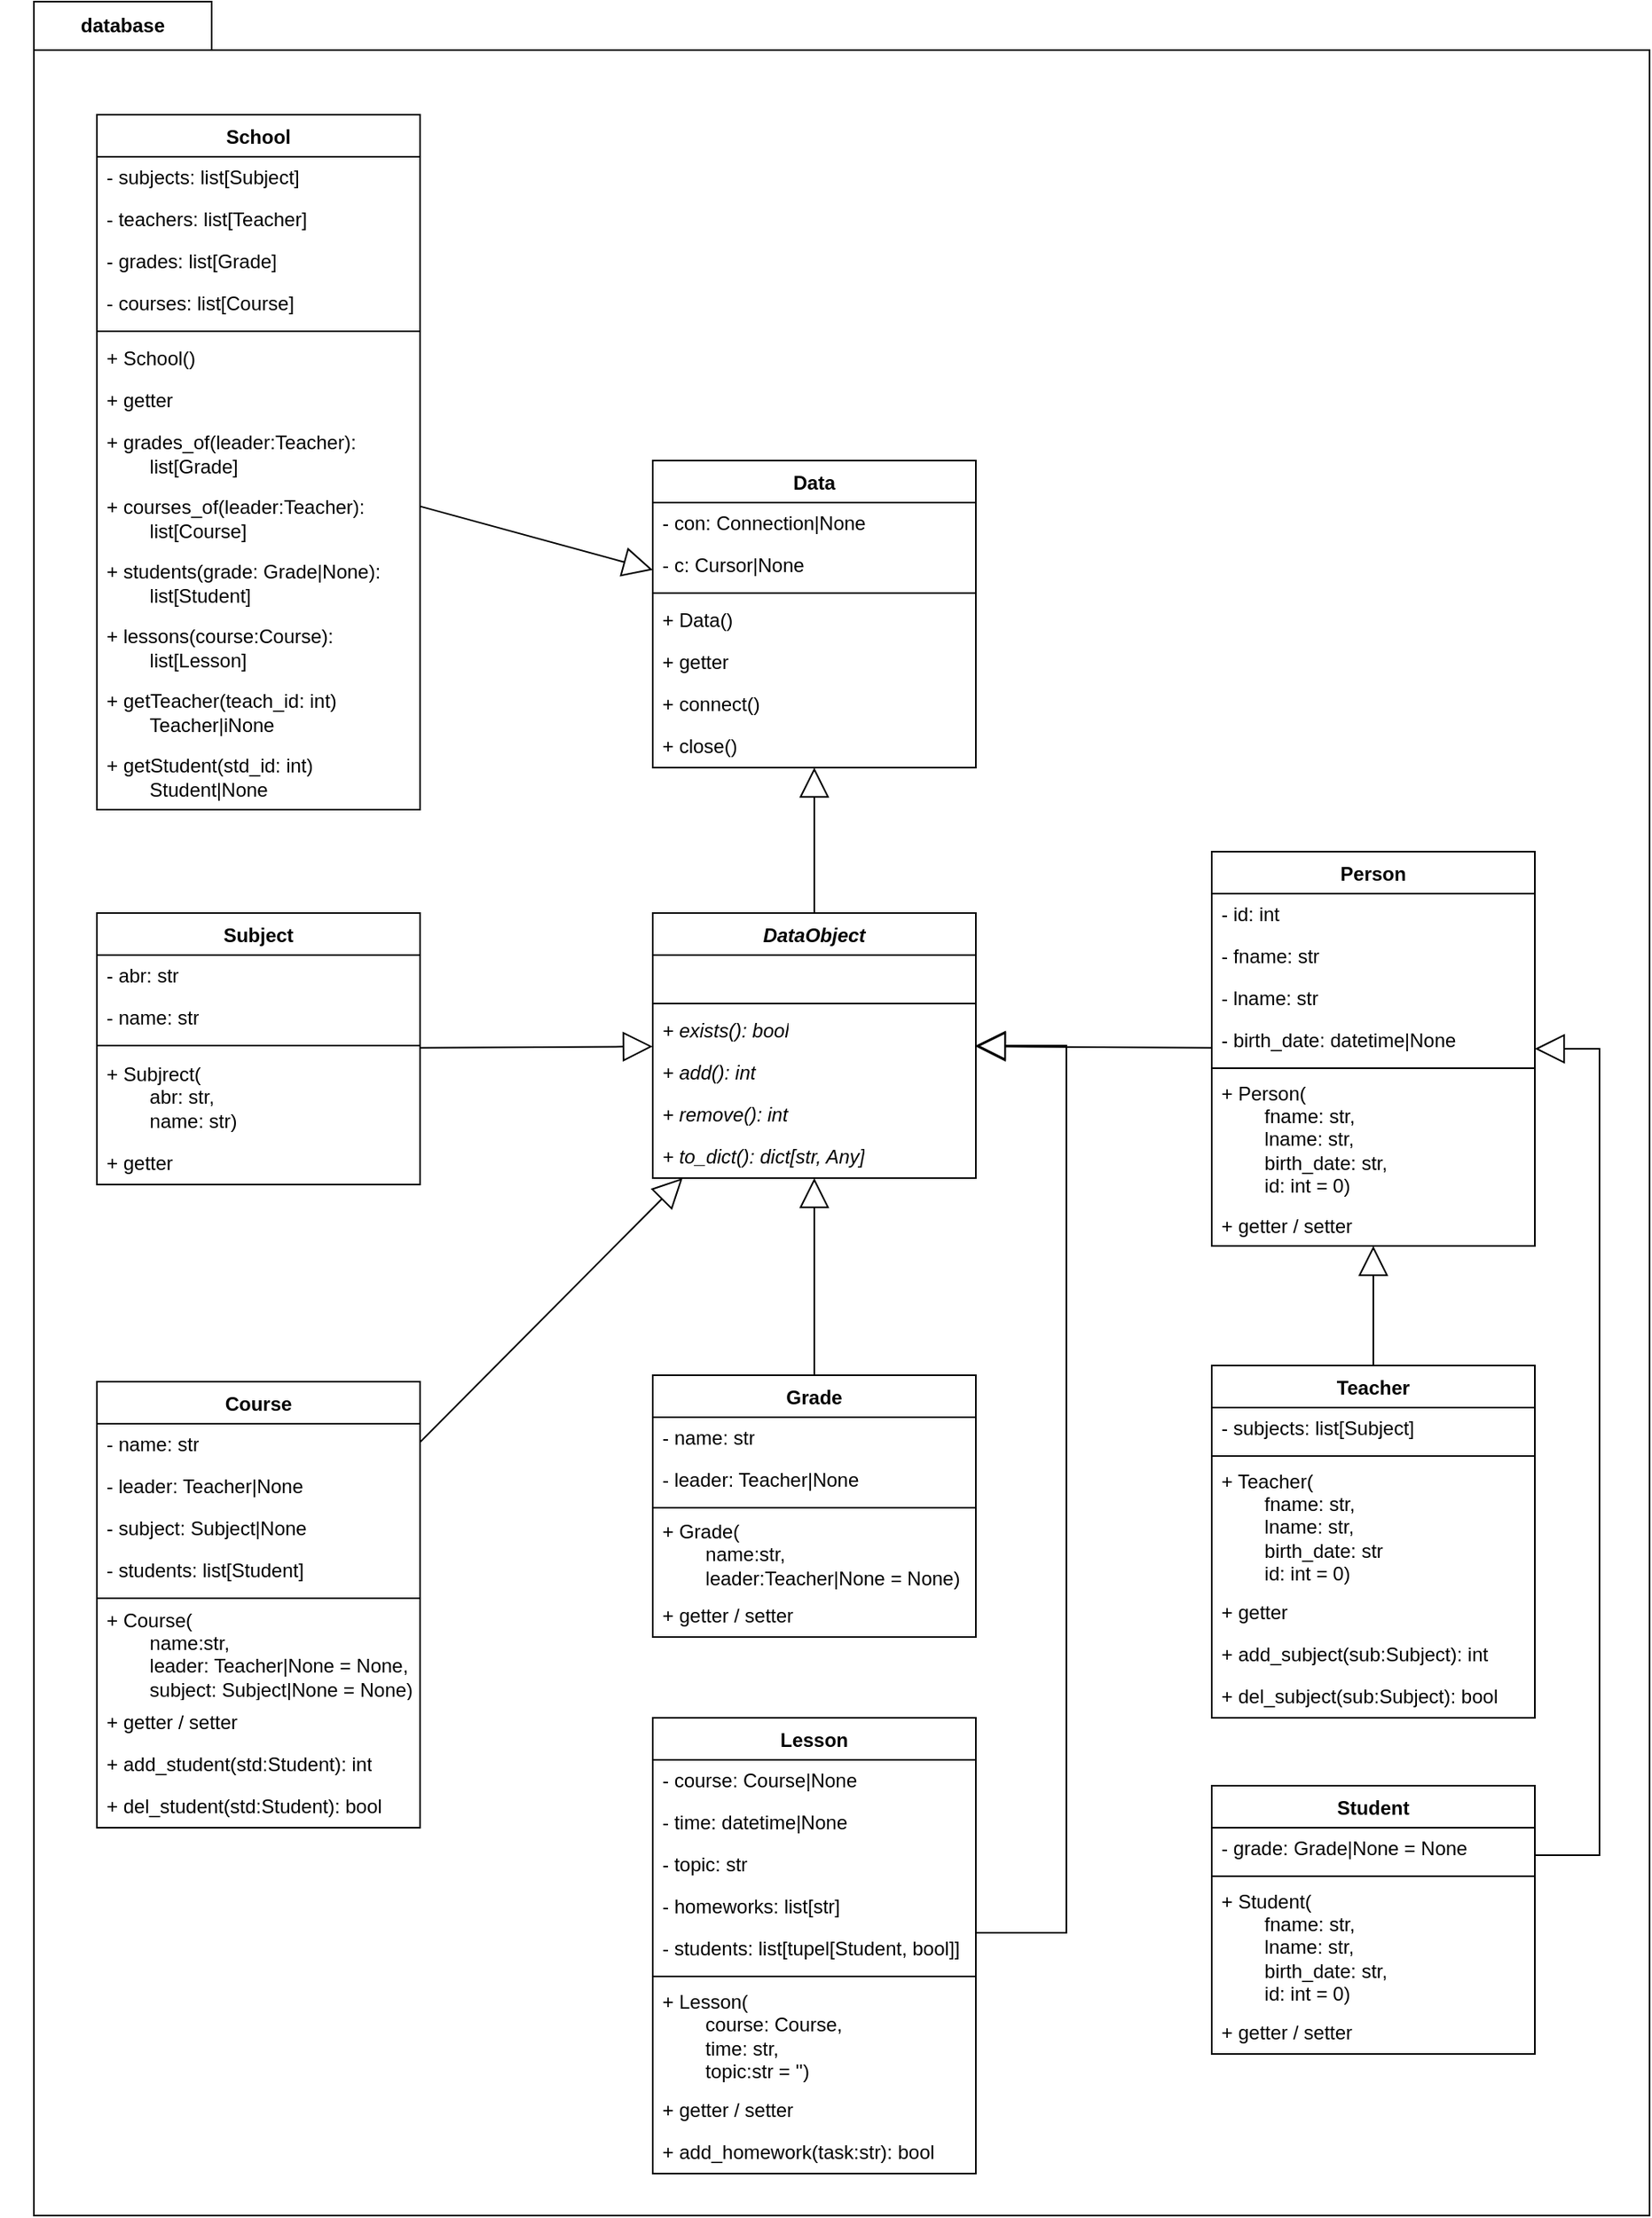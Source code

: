 <mxfile version="26.2.14">
  <diagram name="Page-1" id="PVhxKs5UIoAoCetLRb1k">
    <mxGraphModel dx="1773" dy="617" grid="1" gridSize="10" guides="1" tooltips="1" connect="1" arrows="1" fold="1" page="1" pageScale="1" pageWidth="827" pageHeight="1169" math="0" shadow="0">
      <root>
        <mxCell id="0" />
        <mxCell id="1" parent="0" />
        <mxCell id="9JVvJ3Rt9GsTWxerm993-95" value="database" style="shape=folder;fontStyle=1;tabWidth=110;tabHeight=30;tabPosition=left;html=1;boundedLbl=1;labelInHeader=1;container=1;collapsible=0;whiteSpace=wrap;" parent="1" vertex="1">
          <mxGeometry x="-70" y="20" width="1000" height="1370" as="geometry" />
        </mxCell>
        <mxCell id="9JVvJ3Rt9GsTWxerm993-96" value="" style="html=1;strokeColor=none;resizeWidth=1;resizeHeight=1;fillColor=none;part=1;connectable=0;allowArrows=0;deletable=0;whiteSpace=wrap;" parent="9JVvJ3Rt9GsTWxerm993-95" vertex="1">
          <mxGeometry width="1000" relative="1" as="geometry">
            <mxPoint y="30" as="offset" />
          </mxGeometry>
        </mxCell>
        <mxCell id="9JVvJ3Rt9GsTWxerm993-97" value="" style="html=1;strokeColor=none;resizeWidth=1;resizeHeight=1;fillColor=none;part=1;connectable=0;allowArrows=0;deletable=0;whiteSpace=wrap;" parent="1" vertex="1">
          <mxGeometry x="-91" y="194" width="1010" height="6" as="geometry" />
        </mxCell>
        <mxCell id="9JVvJ3Rt9GsTWxerm993-98" value="Course" style="swimlane;fontStyle=1;align=center;verticalAlign=top;childLayout=stackLayout;horizontal=1;startSize=26;horizontalStack=0;resizeParent=1;resizeParentMax=0;resizeLast=0;collapsible=1;marginBottom=0;whiteSpace=wrap;html=1;" parent="1" vertex="1">
          <mxGeometry x="-31" y="874" width="200" height="276" as="geometry" />
        </mxCell>
        <mxCell id="9JVvJ3Rt9GsTWxerm993-99" value="- name: str" style="text;strokeColor=none;fillColor=none;align=left;verticalAlign=middle;spacingLeft=4;spacingRight=4;overflow=hidden;rotatable=0;points=[[0,0.5],[1,0.5]];portConstraint=eastwest;whiteSpace=wrap;html=1;" parent="9JVvJ3Rt9GsTWxerm993-98" vertex="1">
          <mxGeometry y="26" width="200" height="26" as="geometry" />
        </mxCell>
        <mxCell id="9JVvJ3Rt9GsTWxerm993-100" value="- leader: Teacher|None" style="text;strokeColor=none;fillColor=none;align=left;verticalAlign=middle;spacingLeft=4;spacingRight=4;overflow=hidden;rotatable=0;points=[[0,0.5],[1,0.5]];portConstraint=eastwest;whiteSpace=wrap;html=1;" parent="9JVvJ3Rt9GsTWxerm993-98" vertex="1">
          <mxGeometry y="52" width="200" height="26" as="geometry" />
        </mxCell>
        <mxCell id="9JVvJ3Rt9GsTWxerm993-101" value="- subject: Subject|None" style="text;strokeColor=none;fillColor=none;align=left;verticalAlign=middle;spacingLeft=4;spacingRight=4;overflow=hidden;rotatable=0;points=[[0,0.5],[1,0.5]];portConstraint=eastwest;whiteSpace=wrap;html=1;" parent="9JVvJ3Rt9GsTWxerm993-98" vertex="1">
          <mxGeometry y="78" width="200" height="26" as="geometry" />
        </mxCell>
        <mxCell id="9JVvJ3Rt9GsTWxerm993-102" value="- students: list[Student]" style="text;strokeColor=none;fillColor=none;align=left;verticalAlign=middle;spacingLeft=4;spacingRight=4;overflow=hidden;rotatable=0;points=[[0,0.5],[1,0.5]];portConstraint=eastwest;whiteSpace=wrap;html=1;" parent="9JVvJ3Rt9GsTWxerm993-98" vertex="1">
          <mxGeometry y="104" width="200" height="26" as="geometry" />
        </mxCell>
        <mxCell id="9JVvJ3Rt9GsTWxerm993-103" value="" style="line;strokeWidth=1;fillColor=none;align=left;verticalAlign=middle;spacingTop=-1;spacingLeft=3;spacingRight=3;rotatable=0;labelPosition=right;points=[];portConstraint=eastwest;strokeColor=inherit;" parent="9JVvJ3Rt9GsTWxerm993-98" vertex="1">
          <mxGeometry y="130" width="200" height="8" as="geometry" />
        </mxCell>
        <mxCell id="9JVvJ3Rt9GsTWxerm993-104" value="&lt;div&gt;+ Course(&lt;/div&gt;&lt;div&gt;&lt;span style=&quot;white-space: pre;&quot;&gt;&#x9;&lt;/span&gt;name:str,&lt;/div&gt;&lt;div&gt;&lt;span style=&quot;white-space: pre;&quot;&gt;&#x9;&lt;/span&gt;leader: Teacher|None = None,&lt;/div&gt;&lt;div&gt;&lt;span style=&quot;white-space: pre;&quot;&gt;&#x9;&lt;/span&gt;subject: Subject|None = None)&lt;br&gt;&lt;/div&gt;" style="text;strokeColor=none;fillColor=none;align=left;verticalAlign=middle;spacingLeft=4;spacingRight=4;overflow=hidden;rotatable=0;points=[[0,0.5],[1,0.5]];portConstraint=eastwest;whiteSpace=wrap;html=1;" parent="9JVvJ3Rt9GsTWxerm993-98" vertex="1">
          <mxGeometry y="138" width="200" height="60" as="geometry" />
        </mxCell>
        <mxCell id="9JVvJ3Rt9GsTWxerm993-105" value="+ getter / setter" style="text;strokeColor=none;fillColor=none;align=left;verticalAlign=middle;spacingLeft=4;spacingRight=4;overflow=hidden;rotatable=0;points=[[0,0.5],[1,0.5]];portConstraint=eastwest;whiteSpace=wrap;html=1;" parent="9JVvJ3Rt9GsTWxerm993-98" vertex="1">
          <mxGeometry y="198" width="200" height="26" as="geometry" />
        </mxCell>
        <mxCell id="9JVvJ3Rt9GsTWxerm993-106" value="+ add_student(std:Student): int" style="text;strokeColor=none;fillColor=none;align=left;verticalAlign=middle;spacingLeft=4;spacingRight=4;overflow=hidden;rotatable=0;points=[[0,0.5],[1,0.5]];portConstraint=eastwest;whiteSpace=wrap;html=1;" parent="9JVvJ3Rt9GsTWxerm993-98" vertex="1">
          <mxGeometry y="224" width="200" height="26" as="geometry" />
        </mxCell>
        <mxCell id="9JVvJ3Rt9GsTWxerm993-107" value="+ del_student(std:Student): bool" style="text;strokeColor=none;fillColor=none;align=left;verticalAlign=middle;spacingLeft=4;spacingRight=4;overflow=hidden;rotatable=0;points=[[0,0.5],[1,0.5]];portConstraint=eastwest;whiteSpace=wrap;html=1;" parent="9JVvJ3Rt9GsTWxerm993-98" vertex="1">
          <mxGeometry y="250" width="200" height="26" as="geometry" />
        </mxCell>
        <mxCell id="9JVvJ3Rt9GsTWxerm993-108" value="Student" style="swimlane;fontStyle=1;align=center;verticalAlign=top;childLayout=stackLayout;horizontal=1;startSize=26;horizontalStack=0;resizeParent=1;resizeParentMax=0;resizeLast=0;collapsible=1;marginBottom=0;whiteSpace=wrap;html=1;" parent="1" vertex="1">
          <mxGeometry x="659" y="1124" width="200" height="166" as="geometry" />
        </mxCell>
        <mxCell id="9JVvJ3Rt9GsTWxerm993-109" value="- grade: Grade|None = None" style="text;strokeColor=none;fillColor=none;align=left;verticalAlign=middle;spacingLeft=4;spacingRight=4;overflow=hidden;rotatable=0;points=[[0,0.5],[1,0.5]];portConstraint=eastwest;whiteSpace=wrap;html=1;" parent="9JVvJ3Rt9GsTWxerm993-108" vertex="1">
          <mxGeometry y="26" width="200" height="26" as="geometry" />
        </mxCell>
        <mxCell id="9JVvJ3Rt9GsTWxerm993-110" value="" style="line;strokeWidth=1;fillColor=none;align=left;verticalAlign=middle;spacingTop=-1;spacingLeft=3;spacingRight=3;rotatable=0;labelPosition=right;points=[];portConstraint=eastwest;strokeColor=inherit;" parent="9JVvJ3Rt9GsTWxerm993-108" vertex="1">
          <mxGeometry y="52" width="200" height="8" as="geometry" />
        </mxCell>
        <mxCell id="9JVvJ3Rt9GsTWxerm993-111" value="&lt;div&gt;+ Student(&lt;/div&gt;&lt;div&gt;&lt;span style=&quot;white-space: pre;&quot;&gt;&#x9;&lt;/span&gt;fname: str,&lt;/div&gt;&lt;div&gt;&lt;span style=&quot;white-space: pre;&quot;&gt;&#x9;&lt;/span&gt;lname: str,&lt;/div&gt;&lt;div&gt;&lt;span style=&quot;white-space: pre;&quot;&gt;&#x9;&lt;/span&gt;birth_date: str,&lt;/div&gt;&lt;div&gt;&lt;span style=&quot;white-space: pre;&quot;&gt;&#x9;&lt;/span&gt;id: int = 0)&lt;br&gt;&lt;/div&gt;" style="text;strokeColor=none;fillColor=none;align=left;verticalAlign=middle;spacingLeft=4;spacingRight=4;overflow=hidden;rotatable=0;points=[[0,0.5],[1,0.5]];portConstraint=eastwest;whiteSpace=wrap;html=1;" parent="9JVvJ3Rt9GsTWxerm993-108" vertex="1">
          <mxGeometry y="60" width="200" height="80" as="geometry" />
        </mxCell>
        <mxCell id="9JVvJ3Rt9GsTWxerm993-112" value="+ getter / setter" style="text;strokeColor=none;fillColor=none;align=left;verticalAlign=middle;spacingLeft=4;spacingRight=4;overflow=hidden;rotatable=0;points=[[0,0.5],[1,0.5]];portConstraint=eastwest;whiteSpace=wrap;html=1;" parent="9JVvJ3Rt9GsTWxerm993-108" vertex="1">
          <mxGeometry y="140" width="200" height="26" as="geometry" />
        </mxCell>
        <mxCell id="9JVvJ3Rt9GsTWxerm993-113" value="Data" style="swimlane;fontStyle=1;align=center;verticalAlign=top;childLayout=stackLayout;horizontal=1;startSize=26;horizontalStack=0;resizeParent=1;resizeParentMax=0;resizeLast=0;collapsible=1;marginBottom=0;whiteSpace=wrap;html=1;" parent="1" vertex="1">
          <mxGeometry x="313" y="304" width="200" height="190" as="geometry" />
        </mxCell>
        <mxCell id="9JVvJ3Rt9GsTWxerm993-115" value="- con: Connection|None" style="text;strokeColor=none;fillColor=none;align=left;verticalAlign=middle;spacingLeft=4;spacingRight=4;overflow=hidden;rotatable=0;points=[[0,0.5],[1,0.5]];portConstraint=eastwest;whiteSpace=wrap;html=1;" parent="9JVvJ3Rt9GsTWxerm993-113" vertex="1">
          <mxGeometry y="26" width="200" height="26" as="geometry" />
        </mxCell>
        <mxCell id="9JVvJ3Rt9GsTWxerm993-116" value="- c: Cursor|None" style="text;strokeColor=none;fillColor=none;align=left;verticalAlign=middle;spacingLeft=4;spacingRight=4;overflow=hidden;rotatable=0;points=[[0,0.5],[1,0.5]];portConstraint=eastwest;whiteSpace=wrap;html=1;" parent="9JVvJ3Rt9GsTWxerm993-113" vertex="1">
          <mxGeometry y="52" width="200" height="26" as="geometry" />
        </mxCell>
        <mxCell id="9JVvJ3Rt9GsTWxerm993-117" value="" style="line;strokeWidth=1;fillColor=none;align=left;verticalAlign=middle;spacingTop=-1;spacingLeft=3;spacingRight=3;rotatable=0;labelPosition=right;points=[];portConstraint=eastwest;strokeColor=inherit;" parent="9JVvJ3Rt9GsTWxerm993-113" vertex="1">
          <mxGeometry y="78" width="200" height="8" as="geometry" />
        </mxCell>
        <mxCell id="9JVvJ3Rt9GsTWxerm993-118" value="+ Data()" style="text;strokeColor=none;fillColor=none;align=left;verticalAlign=middle;spacingLeft=4;spacingRight=4;overflow=hidden;rotatable=0;points=[[0,0.5],[1,0.5]];portConstraint=eastwest;whiteSpace=wrap;html=1;" parent="9JVvJ3Rt9GsTWxerm993-113" vertex="1">
          <mxGeometry y="86" width="200" height="26" as="geometry" />
        </mxCell>
        <mxCell id="9JVvJ3Rt9GsTWxerm993-119" value="+ getter" style="text;strokeColor=none;fillColor=none;align=left;verticalAlign=middle;spacingLeft=4;spacingRight=4;overflow=hidden;rotatable=0;points=[[0,0.5],[1,0.5]];portConstraint=eastwest;whiteSpace=wrap;html=1;" parent="9JVvJ3Rt9GsTWxerm993-113" vertex="1">
          <mxGeometry y="112" width="200" height="26" as="geometry" />
        </mxCell>
        <mxCell id="9JVvJ3Rt9GsTWxerm993-120" value="+ connect()" style="text;strokeColor=none;fillColor=none;align=left;verticalAlign=middle;spacingLeft=4;spacingRight=4;overflow=hidden;rotatable=0;points=[[0,0.5],[1,0.5]];portConstraint=eastwest;whiteSpace=wrap;html=1;" parent="9JVvJ3Rt9GsTWxerm993-113" vertex="1">
          <mxGeometry y="138" width="200" height="26" as="geometry" />
        </mxCell>
        <mxCell id="9JVvJ3Rt9GsTWxerm993-121" value="+ close()" style="text;strokeColor=none;fillColor=none;align=left;verticalAlign=middle;spacingLeft=4;spacingRight=4;overflow=hidden;rotatable=0;points=[[0,0.5],[1,0.5]];portConstraint=eastwest;whiteSpace=wrap;html=1;" parent="9JVvJ3Rt9GsTWxerm993-113" vertex="1">
          <mxGeometry y="164" width="200" height="26" as="geometry" />
        </mxCell>
        <mxCell id="9JVvJ3Rt9GsTWxerm993-122" value="DataObject" style="swimlane;fontStyle=3;align=center;verticalAlign=top;childLayout=stackLayout;horizontal=1;startSize=26;horizontalStack=0;resizeParent=1;resizeParentMax=0;resizeLast=0;collapsible=1;marginBottom=0;whiteSpace=wrap;html=1;" parent="1" vertex="1">
          <mxGeometry x="313" y="584" width="200" height="164" as="geometry" />
        </mxCell>
        <mxCell id="9JVvJ3Rt9GsTWxerm993-123" value="&amp;nbsp;" style="text;strokeColor=none;fillColor=none;align=left;verticalAlign=middle;spacingLeft=4;spacingRight=4;overflow=hidden;rotatable=0;points=[[0,0.5],[1,0.5]];portConstraint=eastwest;whiteSpace=wrap;html=1;" parent="9JVvJ3Rt9GsTWxerm993-122" vertex="1">
          <mxGeometry y="26" width="200" height="26" as="geometry" />
        </mxCell>
        <mxCell id="9JVvJ3Rt9GsTWxerm993-124" value="" style="line;strokeWidth=1;fillColor=none;align=left;verticalAlign=middle;spacingTop=-1;spacingLeft=3;spacingRight=3;rotatable=0;labelPosition=right;points=[];portConstraint=eastwest;strokeColor=inherit;" parent="9JVvJ3Rt9GsTWxerm993-122" vertex="1">
          <mxGeometry y="52" width="200" height="8" as="geometry" />
        </mxCell>
        <mxCell id="9JVvJ3Rt9GsTWxerm993-125" value="+ exists(): bool" style="text;strokeColor=none;fillColor=none;align=left;verticalAlign=middle;spacingLeft=4;spacingRight=4;overflow=hidden;rotatable=0;points=[[0,0.5],[1,0.5]];portConstraint=eastwest;whiteSpace=wrap;html=1;fontStyle=2" parent="9JVvJ3Rt9GsTWxerm993-122" vertex="1">
          <mxGeometry y="60" width="200" height="26" as="geometry" />
        </mxCell>
        <mxCell id="9JVvJ3Rt9GsTWxerm993-126" value="+ add(): int" style="text;strokeColor=none;fillColor=none;align=left;verticalAlign=middle;spacingLeft=4;spacingRight=4;overflow=hidden;rotatable=0;points=[[0,0.5],[1,0.5]];portConstraint=eastwest;whiteSpace=wrap;html=1;fontStyle=2" parent="9JVvJ3Rt9GsTWxerm993-122" vertex="1">
          <mxGeometry y="86" width="200" height="26" as="geometry" />
        </mxCell>
        <mxCell id="9JVvJ3Rt9GsTWxerm993-127" value="+ remove(): int" style="text;strokeColor=none;fillColor=none;align=left;verticalAlign=middle;spacingLeft=4;spacingRight=4;overflow=hidden;rotatable=0;points=[[0,0.5],[1,0.5]];portConstraint=eastwest;whiteSpace=wrap;html=1;fontStyle=2" parent="9JVvJ3Rt9GsTWxerm993-122" vertex="1">
          <mxGeometry y="112" width="200" height="26" as="geometry" />
        </mxCell>
        <mxCell id="9JVvJ3Rt9GsTWxerm993-128" value="+ to_dict(): dict[str, Any]" style="text;strokeColor=none;fillColor=none;align=left;verticalAlign=middle;spacingLeft=4;spacingRight=4;overflow=hidden;rotatable=0;points=[[0,0.5],[1,0.5]];portConstraint=eastwest;whiteSpace=wrap;html=1;fontStyle=2" parent="9JVvJ3Rt9GsTWxerm993-122" vertex="1">
          <mxGeometry y="138" width="200" height="26" as="geometry" />
        </mxCell>
        <mxCell id="9JVvJ3Rt9GsTWxerm993-129" value="" style="endArrow=block;endSize=16;endFill=0;html=1;rounded=0;edgeStyle=orthogonalEdgeStyle;" parent="1" source="9JVvJ3Rt9GsTWxerm993-108" target="9JVvJ3Rt9GsTWxerm993-138" edge="1">
          <mxGeometry width="160" relative="1" as="geometry">
            <mxPoint x="603" y="1044" as="sourcePoint" />
            <mxPoint x="763" y="1044" as="targetPoint" />
            <Array as="points">
              <mxPoint x="899" y="1167" />
              <mxPoint x="899" y="668" />
            </Array>
          </mxGeometry>
        </mxCell>
        <mxCell id="9JVvJ3Rt9GsTWxerm993-130" value="" style="endArrow=block;endSize=16;endFill=0;html=1;rounded=0;" parent="1" source="9JVvJ3Rt9GsTWxerm993-122" target="9JVvJ3Rt9GsTWxerm993-113" edge="1">
          <mxGeometry width="160" relative="1" as="geometry">
            <mxPoint x="309" y="694" as="sourcePoint" />
            <mxPoint x="469" y="694" as="targetPoint" />
          </mxGeometry>
        </mxCell>
        <mxCell id="9JVvJ3Rt9GsTWxerm993-131" value="Subject" style="swimlane;fontStyle=1;align=center;verticalAlign=top;childLayout=stackLayout;horizontal=1;startSize=26;horizontalStack=0;resizeParent=1;resizeParentMax=0;resizeLast=0;collapsible=1;marginBottom=0;whiteSpace=wrap;html=1;" parent="1" vertex="1">
          <mxGeometry x="-31" y="584" width="200" height="168" as="geometry" />
        </mxCell>
        <mxCell id="9JVvJ3Rt9GsTWxerm993-132" value="- abr: str" style="text;strokeColor=none;fillColor=none;align=left;verticalAlign=middle;spacingLeft=4;spacingRight=4;overflow=hidden;rotatable=0;points=[[0,0.5],[1,0.5]];portConstraint=eastwest;whiteSpace=wrap;html=1;" parent="9JVvJ3Rt9GsTWxerm993-131" vertex="1">
          <mxGeometry y="26" width="200" height="26" as="geometry" />
        </mxCell>
        <mxCell id="9JVvJ3Rt9GsTWxerm993-133" value="- name: str" style="text;strokeColor=none;fillColor=none;align=left;verticalAlign=middle;spacingLeft=4;spacingRight=4;overflow=hidden;rotatable=0;points=[[0,0.5],[1,0.5]];portConstraint=eastwest;whiteSpace=wrap;html=1;" parent="9JVvJ3Rt9GsTWxerm993-131" vertex="1">
          <mxGeometry y="52" width="200" height="26" as="geometry" />
        </mxCell>
        <mxCell id="9JVvJ3Rt9GsTWxerm993-134" value="" style="line;strokeWidth=1;fillColor=none;align=left;verticalAlign=middle;spacingTop=-1;spacingLeft=3;spacingRight=3;rotatable=0;labelPosition=right;points=[];portConstraint=eastwest;strokeColor=inherit;" parent="9JVvJ3Rt9GsTWxerm993-131" vertex="1">
          <mxGeometry y="78" width="200" height="8" as="geometry" />
        </mxCell>
        <mxCell id="9JVvJ3Rt9GsTWxerm993-135" value="&lt;div&gt;+ Subjrect(&lt;/div&gt;&lt;div&gt;&lt;span style=&quot;white-space: pre;&quot;&gt;&#x9;&lt;/span&gt;abr: str,&lt;/div&gt;&lt;div&gt;&lt;span style=&quot;white-space: pre;&quot;&gt;&#x9;&lt;/span&gt;name: str)&lt;br&gt;&lt;/div&gt;" style="text;strokeColor=none;fillColor=none;align=left;verticalAlign=middle;spacingLeft=4;spacingRight=4;overflow=hidden;rotatable=0;points=[[0,0.5],[1,0.5]];portConstraint=eastwest;whiteSpace=wrap;html=1;" parent="9JVvJ3Rt9GsTWxerm993-131" vertex="1">
          <mxGeometry y="86" width="200" height="56" as="geometry" />
        </mxCell>
        <mxCell id="9JVvJ3Rt9GsTWxerm993-136" value="+ getter" style="text;strokeColor=none;fillColor=none;align=left;verticalAlign=middle;spacingLeft=4;spacingRight=4;overflow=hidden;rotatable=0;points=[[0,0.5],[1,0.5]];portConstraint=eastwest;whiteSpace=wrap;html=1;" parent="9JVvJ3Rt9GsTWxerm993-131" vertex="1">
          <mxGeometry y="142" width="200" height="26" as="geometry" />
        </mxCell>
        <mxCell id="9JVvJ3Rt9GsTWxerm993-137" value="" style="endArrow=block;endSize=16;endFill=0;html=1;rounded=0;" parent="1" source="9JVvJ3Rt9GsTWxerm993-131" target="9JVvJ3Rt9GsTWxerm993-122" edge="1">
          <mxGeometry width="160" relative="1" as="geometry">
            <mxPoint x="119" y="704" as="sourcePoint" />
            <mxPoint x="279" y="704" as="targetPoint" />
          </mxGeometry>
        </mxCell>
        <mxCell id="9JVvJ3Rt9GsTWxerm993-138" value="Person" style="swimlane;fontStyle=1;align=center;verticalAlign=top;childLayout=stackLayout;horizontal=1;startSize=26;horizontalStack=0;resizeParent=1;resizeParentMax=0;resizeLast=0;collapsible=1;marginBottom=0;whiteSpace=wrap;html=1;" parent="1" vertex="1">
          <mxGeometry x="659" y="546" width="200" height="244" as="geometry" />
        </mxCell>
        <mxCell id="9JVvJ3Rt9GsTWxerm993-139" value="- id: int" style="text;strokeColor=none;fillColor=none;align=left;verticalAlign=middle;spacingLeft=4;spacingRight=4;overflow=hidden;rotatable=0;points=[[0,0.5],[1,0.5]];portConstraint=eastwest;whiteSpace=wrap;html=1;" parent="9JVvJ3Rt9GsTWxerm993-138" vertex="1">
          <mxGeometry y="26" width="200" height="26" as="geometry" />
        </mxCell>
        <mxCell id="9JVvJ3Rt9GsTWxerm993-140" value="- fname: str" style="text;strokeColor=none;fillColor=none;align=left;verticalAlign=middle;spacingLeft=4;spacingRight=4;overflow=hidden;rotatable=0;points=[[0,0.5],[1,0.5]];portConstraint=eastwest;whiteSpace=wrap;html=1;" parent="9JVvJ3Rt9GsTWxerm993-138" vertex="1">
          <mxGeometry y="52" width="200" height="26" as="geometry" />
        </mxCell>
        <mxCell id="9JVvJ3Rt9GsTWxerm993-141" value="- lname: str" style="text;strokeColor=none;fillColor=none;align=left;verticalAlign=middle;spacingLeft=4;spacingRight=4;overflow=hidden;rotatable=0;points=[[0,0.5],[1,0.5]];portConstraint=eastwest;whiteSpace=wrap;html=1;" parent="9JVvJ3Rt9GsTWxerm993-138" vertex="1">
          <mxGeometry y="78" width="200" height="26" as="geometry" />
        </mxCell>
        <mxCell id="9JVvJ3Rt9GsTWxerm993-142" value="- birth_date: datetime|None" style="text;strokeColor=none;fillColor=none;align=left;verticalAlign=middle;spacingLeft=4;spacingRight=4;overflow=hidden;rotatable=0;points=[[0,0.5],[1,0.5]];portConstraint=eastwest;whiteSpace=wrap;html=1;" parent="9JVvJ3Rt9GsTWxerm993-138" vertex="1">
          <mxGeometry y="104" width="200" height="26" as="geometry" />
        </mxCell>
        <mxCell id="9JVvJ3Rt9GsTWxerm993-143" value="" style="line;strokeWidth=1;fillColor=none;align=left;verticalAlign=middle;spacingTop=-1;spacingLeft=3;spacingRight=3;rotatable=0;labelPosition=right;points=[];portConstraint=eastwest;strokeColor=inherit;" parent="9JVvJ3Rt9GsTWxerm993-138" vertex="1">
          <mxGeometry y="130" width="200" height="8" as="geometry" />
        </mxCell>
        <mxCell id="9JVvJ3Rt9GsTWxerm993-144" value="&lt;div&gt;+ Person(&lt;/div&gt;&lt;div&gt;&lt;span style=&quot;white-space: pre;&quot;&gt;&#x9;&lt;/span&gt;fname: str,&lt;/div&gt;&lt;div&gt;&lt;span style=&quot;white-space: pre;&quot;&gt;&#x9;&lt;/span&gt;lname: str,&lt;/div&gt;&lt;div&gt;&lt;span style=&quot;white-space: pre;&quot;&gt;&#x9;&lt;/span&gt;birth_date: str,&lt;/div&gt;&lt;div&gt;&lt;span style=&quot;white-space: pre;&quot;&gt;&#x9;&lt;/span&gt;id: int = 0)&lt;br&gt;&lt;/div&gt;" style="text;strokeColor=none;fillColor=none;align=left;verticalAlign=middle;spacingLeft=4;spacingRight=4;overflow=hidden;rotatable=0;points=[[0,0.5],[1,0.5]];portConstraint=eastwest;whiteSpace=wrap;html=1;" parent="9JVvJ3Rt9GsTWxerm993-138" vertex="1">
          <mxGeometry y="138" width="200" height="80" as="geometry" />
        </mxCell>
        <mxCell id="9JVvJ3Rt9GsTWxerm993-145" value="+ getter / setter" style="text;strokeColor=none;fillColor=none;align=left;verticalAlign=top;spacingLeft=4;spacingRight=4;overflow=hidden;rotatable=0;points=[[0,0.5],[1,0.5]];portConstraint=eastwest;whiteSpace=wrap;html=1;" parent="9JVvJ3Rt9GsTWxerm993-138" vertex="1">
          <mxGeometry y="218" width="200" height="26" as="geometry" />
        </mxCell>
        <mxCell id="9JVvJ3Rt9GsTWxerm993-146" value="" style="endArrow=block;endSize=16;endFill=0;html=1;rounded=0;" parent="1" source="9JVvJ3Rt9GsTWxerm993-138" target="9JVvJ3Rt9GsTWxerm993-122" edge="1">
          <mxGeometry width="160" relative="1" as="geometry">
            <mxPoint x="413" y="814" as="sourcePoint" />
            <mxPoint x="573" y="814" as="targetPoint" />
          </mxGeometry>
        </mxCell>
        <mxCell id="9JVvJ3Rt9GsTWxerm993-147" value="Teacher" style="swimlane;fontStyle=1;align=center;verticalAlign=top;childLayout=stackLayout;horizontal=1;startSize=26;horizontalStack=0;resizeParent=1;resizeParentMax=0;resizeLast=0;collapsible=1;marginBottom=0;whiteSpace=wrap;html=1;" parent="1" vertex="1">
          <mxGeometry x="659" y="864" width="200" height="218" as="geometry" />
        </mxCell>
        <mxCell id="9JVvJ3Rt9GsTWxerm993-148" value="- subjects: list[Subject]" style="text;strokeColor=none;fillColor=none;align=left;verticalAlign=middle;spacingLeft=4;spacingRight=4;overflow=hidden;rotatable=0;points=[[0,0.5],[1,0.5]];portConstraint=eastwest;whiteSpace=wrap;html=1;" parent="9JVvJ3Rt9GsTWxerm993-147" vertex="1">
          <mxGeometry y="26" width="200" height="26" as="geometry" />
        </mxCell>
        <mxCell id="9JVvJ3Rt9GsTWxerm993-149" value="" style="line;strokeWidth=1;fillColor=none;align=left;verticalAlign=middle;spacingTop=-1;spacingLeft=3;spacingRight=3;rotatable=0;labelPosition=right;points=[];portConstraint=eastwest;strokeColor=inherit;" parent="9JVvJ3Rt9GsTWxerm993-147" vertex="1">
          <mxGeometry y="52" width="200" height="8" as="geometry" />
        </mxCell>
        <mxCell id="9JVvJ3Rt9GsTWxerm993-150" value="&lt;div&gt;+ Teacher(&lt;/div&gt;&lt;div&gt;&lt;span style=&quot;white-space: pre;&quot;&gt;&#x9;&lt;/span&gt;fname: str,&lt;/div&gt;&lt;div&gt;&lt;span style=&quot;white-space: pre;&quot;&gt;&#x9;&lt;/span&gt;lname: str,&lt;/div&gt;&lt;div&gt;&lt;span style=&quot;white-space: pre;&quot;&gt;&#x9;&lt;/span&gt;birth_date: str&lt;/div&gt;&lt;div&gt;&lt;span style=&quot;white-space: pre;&quot;&gt;&#x9;&lt;/span&gt;id: int = 0)&lt;br&gt;&lt;/div&gt;" style="text;strokeColor=none;fillColor=none;align=left;verticalAlign=middle;spacingLeft=4;spacingRight=4;overflow=hidden;rotatable=0;points=[[0,0.5],[1,0.5]];portConstraint=eastwest;whiteSpace=wrap;html=1;" parent="9JVvJ3Rt9GsTWxerm993-147" vertex="1">
          <mxGeometry y="60" width="200" height="80" as="geometry" />
        </mxCell>
        <mxCell id="9JVvJ3Rt9GsTWxerm993-151" value="+ getter" style="text;strokeColor=none;fillColor=none;align=left;verticalAlign=middle;spacingLeft=4;spacingRight=4;overflow=hidden;rotatable=0;points=[[0,0.5],[1,0.5]];portConstraint=eastwest;whiteSpace=wrap;html=1;" parent="9JVvJ3Rt9GsTWxerm993-147" vertex="1">
          <mxGeometry y="140" width="200" height="26" as="geometry" />
        </mxCell>
        <mxCell id="9JVvJ3Rt9GsTWxerm993-152" value="+ add_subject(sub:Subject): int" style="text;strokeColor=none;fillColor=none;align=left;verticalAlign=middle;spacingLeft=4;spacingRight=4;overflow=hidden;rotatable=0;points=[[0,0.5],[1,0.5]];portConstraint=eastwest;whiteSpace=wrap;html=1;" parent="9JVvJ3Rt9GsTWxerm993-147" vertex="1">
          <mxGeometry y="166" width="200" height="26" as="geometry" />
        </mxCell>
        <mxCell id="9JVvJ3Rt9GsTWxerm993-153" value="+ del_subject(sub:Subject): bool" style="text;strokeColor=none;fillColor=none;align=left;verticalAlign=middle;spacingLeft=4;spacingRight=4;overflow=hidden;rotatable=0;points=[[0,0.5],[1,0.5]];portConstraint=eastwest;whiteSpace=wrap;html=1;" parent="9JVvJ3Rt9GsTWxerm993-147" vertex="1">
          <mxGeometry y="192" width="200" height="26" as="geometry" />
        </mxCell>
        <mxCell id="9JVvJ3Rt9GsTWxerm993-154" value="" style="endArrow=block;endSize=16;endFill=0;html=1;rounded=0;" parent="1" source="9JVvJ3Rt9GsTWxerm993-147" target="9JVvJ3Rt9GsTWxerm993-138" edge="1">
          <mxGeometry width="160" relative="1" as="geometry">
            <mxPoint x="603" y="804" as="sourcePoint" />
            <mxPoint x="763" y="804" as="targetPoint" />
          </mxGeometry>
        </mxCell>
        <mxCell id="9JVvJ3Rt9GsTWxerm993-155" value="Grade" style="swimlane;fontStyle=1;align=center;verticalAlign=top;childLayout=stackLayout;horizontal=1;startSize=26;horizontalStack=0;resizeParent=1;resizeParentMax=0;resizeLast=0;collapsible=1;marginBottom=0;whiteSpace=wrap;html=1;" parent="1" vertex="1">
          <mxGeometry x="313" y="870" width="200" height="162" as="geometry" />
        </mxCell>
        <mxCell id="9JVvJ3Rt9GsTWxerm993-156" value="- name: str" style="text;strokeColor=none;fillColor=none;align=left;verticalAlign=middle;spacingLeft=4;spacingRight=4;overflow=hidden;rotatable=0;points=[[0,0.5],[1,0.5]];portConstraint=eastwest;whiteSpace=wrap;html=1;" parent="9JVvJ3Rt9GsTWxerm993-155" vertex="1">
          <mxGeometry y="26" width="200" height="26" as="geometry" />
        </mxCell>
        <mxCell id="9JVvJ3Rt9GsTWxerm993-157" value="- leader: Teacher|None" style="text;strokeColor=none;fillColor=none;align=left;verticalAlign=middle;spacingLeft=4;spacingRight=4;overflow=hidden;rotatable=0;points=[[0,0.5],[1,0.5]];portConstraint=eastwest;whiteSpace=wrap;html=1;" parent="9JVvJ3Rt9GsTWxerm993-155" vertex="1">
          <mxGeometry y="52" width="200" height="26" as="geometry" />
        </mxCell>
        <mxCell id="9JVvJ3Rt9GsTWxerm993-158" value="" style="line;strokeWidth=1;fillColor=none;align=left;verticalAlign=middle;spacingTop=-1;spacingLeft=3;spacingRight=3;rotatable=0;labelPosition=right;points=[];portConstraint=eastwest;strokeColor=inherit;" parent="9JVvJ3Rt9GsTWxerm993-155" vertex="1">
          <mxGeometry y="78" width="200" height="8" as="geometry" />
        </mxCell>
        <mxCell id="9JVvJ3Rt9GsTWxerm993-159" value="&lt;div&gt;+ Grade(&lt;/div&gt;&lt;div&gt;&lt;span style=&quot;white-space: pre;&quot;&gt;&#x9;&lt;/span&gt;name:str,&lt;/div&gt;&lt;div&gt;&lt;span style=&quot;white-space: pre;&quot;&gt;&#x9;&lt;/span&gt;leader:Teacher|None = None)&lt;/div&gt;" style="text;strokeColor=none;fillColor=none;align=left;verticalAlign=middle;spacingLeft=4;spacingRight=4;overflow=hidden;rotatable=0;points=[[0,0.5],[1,0.5]];portConstraint=eastwest;whiteSpace=wrap;html=1;" parent="9JVvJ3Rt9GsTWxerm993-155" vertex="1">
          <mxGeometry y="86" width="200" height="50" as="geometry" />
        </mxCell>
        <mxCell id="9JVvJ3Rt9GsTWxerm993-160" value="+ getter / setter" style="text;strokeColor=none;fillColor=none;align=left;verticalAlign=middle;spacingLeft=4;spacingRight=4;overflow=hidden;rotatable=0;points=[[0,0.5],[1,0.5]];portConstraint=eastwest;whiteSpace=wrap;html=1;" parent="9JVvJ3Rt9GsTWxerm993-155" vertex="1">
          <mxGeometry y="136" width="200" height="26" as="geometry" />
        </mxCell>
        <mxCell id="9JVvJ3Rt9GsTWxerm993-161" value="" style="endArrow=block;endSize=16;endFill=0;html=1;rounded=0;" parent="1" source="9JVvJ3Rt9GsTWxerm993-155" target="9JVvJ3Rt9GsTWxerm993-122" edge="1">
          <mxGeometry width="160" relative="1" as="geometry">
            <mxPoint x="257" y="790" as="sourcePoint" />
            <mxPoint x="417" y="790" as="targetPoint" />
          </mxGeometry>
        </mxCell>
        <mxCell id="9JVvJ3Rt9GsTWxerm993-162" value="School" style="swimlane;fontStyle=1;align=center;verticalAlign=top;childLayout=stackLayout;horizontal=1;startSize=26;horizontalStack=0;resizeParent=1;resizeParentMax=0;resizeLast=0;collapsible=1;marginBottom=0;whiteSpace=wrap;html=1;" parent="1" vertex="1">
          <mxGeometry x="-31" y="90" width="200" height="430" as="geometry" />
        </mxCell>
        <mxCell id="9JVvJ3Rt9GsTWxerm993-163" value="- subjects: list[Subject]" style="text;strokeColor=none;fillColor=none;align=left;verticalAlign=middle;spacingLeft=4;spacingRight=4;overflow=hidden;rotatable=0;points=[[0,0.5],[1,0.5]];portConstraint=eastwest;whiteSpace=wrap;html=1;" parent="9JVvJ3Rt9GsTWxerm993-162" vertex="1">
          <mxGeometry y="26" width="200" height="26" as="geometry" />
        </mxCell>
        <mxCell id="9JVvJ3Rt9GsTWxerm993-164" value="- teachers: list[Teacher]" style="text;strokeColor=none;fillColor=none;align=left;verticalAlign=middle;spacingLeft=4;spacingRight=4;overflow=hidden;rotatable=0;points=[[0,0.5],[1,0.5]];portConstraint=eastwest;whiteSpace=wrap;html=1;" parent="9JVvJ3Rt9GsTWxerm993-162" vertex="1">
          <mxGeometry y="52" width="200" height="26" as="geometry" />
        </mxCell>
        <mxCell id="9JVvJ3Rt9GsTWxerm993-165" value="- grades: list[Grade]" style="text;strokeColor=none;fillColor=none;align=left;verticalAlign=middle;spacingLeft=4;spacingRight=4;overflow=hidden;rotatable=0;points=[[0,0.5],[1,0.5]];portConstraint=eastwest;whiteSpace=wrap;html=1;" parent="9JVvJ3Rt9GsTWxerm993-162" vertex="1">
          <mxGeometry y="78" width="200" height="26" as="geometry" />
        </mxCell>
        <mxCell id="9JVvJ3Rt9GsTWxerm993-166" value="- courses: list[Course]" style="text;strokeColor=none;fillColor=none;align=left;verticalAlign=middle;spacingLeft=4;spacingRight=4;overflow=hidden;rotatable=0;points=[[0,0.5],[1,0.5]];portConstraint=eastwest;whiteSpace=wrap;html=1;" parent="9JVvJ3Rt9GsTWxerm993-162" vertex="1">
          <mxGeometry y="104" width="200" height="26" as="geometry" />
        </mxCell>
        <mxCell id="9JVvJ3Rt9GsTWxerm993-167" value="" style="line;strokeWidth=1;fillColor=none;align=left;verticalAlign=middle;spacingTop=-1;spacingLeft=3;spacingRight=3;rotatable=0;labelPosition=right;points=[];portConstraint=eastwest;strokeColor=inherit;" parent="9JVvJ3Rt9GsTWxerm993-162" vertex="1">
          <mxGeometry y="130" width="200" height="8" as="geometry" />
        </mxCell>
        <mxCell id="9JVvJ3Rt9GsTWxerm993-168" value="+ School()" style="text;strokeColor=none;fillColor=none;align=left;verticalAlign=middle;spacingLeft=4;spacingRight=4;overflow=hidden;rotatable=0;points=[[0,0.5],[1,0.5]];portConstraint=eastwest;whiteSpace=wrap;html=1;" parent="9JVvJ3Rt9GsTWxerm993-162" vertex="1">
          <mxGeometry y="138" width="200" height="26" as="geometry" />
        </mxCell>
        <mxCell id="9JVvJ3Rt9GsTWxerm993-169" value="+ getter" style="text;strokeColor=none;fillColor=none;align=left;verticalAlign=middle;spacingLeft=4;spacingRight=4;overflow=hidden;rotatable=0;points=[[0,0.5],[1,0.5]];portConstraint=eastwest;whiteSpace=wrap;html=1;" parent="9JVvJ3Rt9GsTWxerm993-162" vertex="1">
          <mxGeometry y="164" width="200" height="26" as="geometry" />
        </mxCell>
        <mxCell id="9JVvJ3Rt9GsTWxerm993-170" value="&lt;div&gt;+ grades_of(leader:Teacher):&lt;/div&gt;&lt;div&gt;&lt;span style=&quot;white-space: pre;&quot;&gt;&#x9;&lt;/span&gt;list[Grade]&lt;br&gt;&lt;/div&gt;" style="text;strokeColor=none;fillColor=none;align=left;verticalAlign=middle;spacingLeft=4;spacingRight=4;overflow=hidden;rotatable=0;points=[[0,0.5],[1,0.5]];portConstraint=eastwest;whiteSpace=wrap;html=1;" parent="9JVvJ3Rt9GsTWxerm993-162" vertex="1">
          <mxGeometry y="190" width="200" height="40" as="geometry" />
        </mxCell>
        <mxCell id="9JVvJ3Rt9GsTWxerm993-171" value="&lt;div&gt;+ courses_of(leader:Teacher):&lt;/div&gt;&lt;div&gt;&lt;span style=&quot;white-space: pre;&quot;&gt;&#x9;&lt;/span&gt;list[Course]&lt;br&gt;&lt;/div&gt;" style="text;strokeColor=none;fillColor=none;align=left;verticalAlign=middle;spacingLeft=4;spacingRight=4;overflow=hidden;rotatable=0;points=[[0,0.5],[1,0.5]];portConstraint=eastwest;whiteSpace=wrap;html=1;" parent="9JVvJ3Rt9GsTWxerm993-162" vertex="1">
          <mxGeometry y="230" width="200" height="40" as="geometry" />
        </mxCell>
        <mxCell id="9JVvJ3Rt9GsTWxerm993-172" value="&lt;div&gt;+ students(grade: Grade|None):&lt;/div&gt;&lt;div&gt;&lt;span style=&quot;white-space: pre;&quot;&gt;&#x9;&lt;/span&gt;list[Student]&lt;br&gt;&lt;/div&gt;" style="text;strokeColor=none;fillColor=none;align=left;verticalAlign=middle;spacingLeft=4;spacingRight=4;overflow=hidden;rotatable=0;points=[[0,0.5],[1,0.5]];portConstraint=eastwest;whiteSpace=wrap;html=1;" parent="9JVvJ3Rt9GsTWxerm993-162" vertex="1">
          <mxGeometry y="270" width="200" height="40" as="geometry" />
        </mxCell>
        <mxCell id="9JVvJ3Rt9GsTWxerm993-173" value="&lt;div&gt;+ lessons(course:Course):&lt;/div&gt;&lt;div&gt;&lt;span style=&quot;white-space: pre;&quot;&gt;&#x9;&lt;/span&gt;list[Lesson]&lt;br&gt;&lt;/div&gt;" style="text;strokeColor=none;fillColor=none;align=left;verticalAlign=middle;spacingLeft=4;spacingRight=4;overflow=hidden;rotatable=0;points=[[0,0.5],[1,0.5]];portConstraint=eastwest;whiteSpace=wrap;html=1;" parent="9JVvJ3Rt9GsTWxerm993-162" vertex="1">
          <mxGeometry y="310" width="200" height="40" as="geometry" />
        </mxCell>
        <mxCell id="9JVvJ3Rt9GsTWxerm993-174" value="&lt;div&gt;+ getTeacher(teach_id: int)&lt;/div&gt;&lt;div&gt;&lt;span style=&quot;white-space: pre;&quot;&gt;&#x9;&lt;/span&gt;Teacher|iNone&lt;br&gt;&lt;/div&gt;" style="text;strokeColor=none;fillColor=none;align=left;verticalAlign=middle;spacingLeft=4;spacingRight=4;overflow=hidden;rotatable=0;points=[[0,0.5],[1,0.5]];portConstraint=eastwest;whiteSpace=wrap;html=1;" parent="9JVvJ3Rt9GsTWxerm993-162" vertex="1">
          <mxGeometry y="350" width="200" height="40" as="geometry" />
        </mxCell>
        <mxCell id="9JVvJ3Rt9GsTWxerm993-175" value="&lt;div&gt;+ getStudent(std_id: int)&lt;/div&gt;&lt;div&gt;&lt;span style=&quot;white-space: pre;&quot;&gt;&#x9;&lt;/span&gt;Student|None&lt;br&gt;&lt;/div&gt;" style="text;strokeColor=none;fillColor=none;align=left;verticalAlign=middle;spacingLeft=4;spacingRight=4;overflow=hidden;rotatable=0;points=[[0,0.5],[1,0.5]];portConstraint=eastwest;whiteSpace=wrap;html=1;" parent="9JVvJ3Rt9GsTWxerm993-162" vertex="1">
          <mxGeometry y="390" width="200" height="40" as="geometry" />
        </mxCell>
        <mxCell id="9JVvJ3Rt9GsTWxerm993-176" value="" style="endArrow=block;endSize=16;endFill=0;html=1;rounded=0;" parent="1" source="9JVvJ3Rt9GsTWxerm993-162" target="9JVvJ3Rt9GsTWxerm993-113" edge="1">
          <mxGeometry width="160" relative="1" as="geometry">
            <mxPoint x="59.0" y="264" as="sourcePoint" />
            <mxPoint x="69" y="244" as="targetPoint" />
          </mxGeometry>
        </mxCell>
        <mxCell id="9JVvJ3Rt9GsTWxerm993-177" value="" style="endArrow=block;endSize=16;endFill=0;html=1;rounded=0;" parent="1" source="9JVvJ3Rt9GsTWxerm993-98" target="9JVvJ3Rt9GsTWxerm993-122" edge="1">
          <mxGeometry width="160" relative="1" as="geometry">
            <mxPoint x="69.0" y="834" as="sourcePoint" />
            <mxPoint x="79" y="814" as="targetPoint" />
          </mxGeometry>
        </mxCell>
        <mxCell id="9JVvJ3Rt9GsTWxerm993-178" value="Lesson" style="swimlane;fontStyle=1;align=center;verticalAlign=top;childLayout=stackLayout;horizontal=1;startSize=26;horizontalStack=0;resizeParent=1;resizeParentMax=0;resizeLast=0;collapsible=1;marginBottom=0;whiteSpace=wrap;html=1;" parent="1" vertex="1">
          <mxGeometry x="313" y="1082" width="200" height="282" as="geometry" />
        </mxCell>
        <mxCell id="9JVvJ3Rt9GsTWxerm993-179" value="- course: Course|None" style="text;strokeColor=none;fillColor=none;align=left;verticalAlign=middle;spacingLeft=4;spacingRight=4;overflow=hidden;rotatable=0;points=[[0,0.5],[1,0.5]];portConstraint=eastwest;whiteSpace=wrap;html=1;" parent="9JVvJ3Rt9GsTWxerm993-178" vertex="1">
          <mxGeometry y="26" width="200" height="26" as="geometry" />
        </mxCell>
        <mxCell id="9JVvJ3Rt9GsTWxerm993-180" value="- time: datetime|None" style="text;strokeColor=none;fillColor=none;align=left;verticalAlign=middle;spacingLeft=4;spacingRight=4;overflow=hidden;rotatable=0;points=[[0,0.5],[1,0.5]];portConstraint=eastwest;whiteSpace=wrap;html=1;" parent="9JVvJ3Rt9GsTWxerm993-178" vertex="1">
          <mxGeometry y="52" width="200" height="26" as="geometry" />
        </mxCell>
        <mxCell id="9JVvJ3Rt9GsTWxerm993-181" value="- topic: str" style="text;strokeColor=none;fillColor=none;align=left;verticalAlign=middle;spacingLeft=4;spacingRight=4;overflow=hidden;rotatable=0;points=[[0,0.5],[1,0.5]];portConstraint=eastwest;whiteSpace=wrap;html=1;" parent="9JVvJ3Rt9GsTWxerm993-178" vertex="1">
          <mxGeometry y="78" width="200" height="26" as="geometry" />
        </mxCell>
        <mxCell id="9JVvJ3Rt9GsTWxerm993-182" value="- homeworks: list[str]" style="text;strokeColor=none;fillColor=none;align=left;verticalAlign=middle;spacingLeft=4;spacingRight=4;overflow=hidden;rotatable=0;points=[[0,0.5],[1,0.5]];portConstraint=eastwest;whiteSpace=wrap;html=1;" parent="9JVvJ3Rt9GsTWxerm993-178" vertex="1">
          <mxGeometry y="104" width="200" height="26" as="geometry" />
        </mxCell>
        <mxCell id="9JVvJ3Rt9GsTWxerm993-183" value="- students: list[tupel[Student, bool]]" style="text;strokeColor=none;fillColor=none;align=left;verticalAlign=middle;spacingLeft=4;spacingRight=4;overflow=hidden;rotatable=0;points=[[0,0.5],[1,0.5]];portConstraint=eastwest;whiteSpace=wrap;html=1;" parent="9JVvJ3Rt9GsTWxerm993-178" vertex="1">
          <mxGeometry y="130" width="200" height="26" as="geometry" />
        </mxCell>
        <mxCell id="9JVvJ3Rt9GsTWxerm993-184" value="" style="line;strokeWidth=1;fillColor=none;align=left;verticalAlign=middle;spacingTop=-1;spacingLeft=3;spacingRight=3;rotatable=0;labelPosition=right;points=[];portConstraint=eastwest;strokeColor=inherit;" parent="9JVvJ3Rt9GsTWxerm993-178" vertex="1">
          <mxGeometry y="156" width="200" height="8" as="geometry" />
        </mxCell>
        <mxCell id="9JVvJ3Rt9GsTWxerm993-185" value="&lt;div&gt;+ Lesson(&lt;/div&gt;&lt;div&gt;&lt;span style=&quot;white-space: pre;&quot;&gt;&#x9;&lt;/span&gt;course: Course,&lt;/div&gt;&lt;div&gt;&lt;span style=&quot;white-space: pre;&quot;&gt;&#x9;&lt;/span&gt;time: str,&lt;/div&gt;&lt;div&gt;&lt;span style=&quot;white-space: pre;&quot;&gt;&#x9;&lt;/span&gt;topic:str = &#39;&#39;)&lt;br&gt;&lt;/div&gt;" style="text;strokeColor=none;fillColor=none;align=left;verticalAlign=middle;spacingLeft=4;spacingRight=4;overflow=hidden;rotatable=0;points=[[0,0.5],[1,0.5]];portConstraint=eastwest;whiteSpace=wrap;html=1;" parent="9JVvJ3Rt9GsTWxerm993-178" vertex="1">
          <mxGeometry y="164" width="200" height="66" as="geometry" />
        </mxCell>
        <mxCell id="9JVvJ3Rt9GsTWxerm993-186" value="+ getter / setter" style="text;strokeColor=none;fillColor=none;align=left;verticalAlign=middle;spacingLeft=4;spacingRight=4;overflow=hidden;rotatable=0;points=[[0,0.5],[1,0.5]];portConstraint=eastwest;whiteSpace=wrap;html=1;" parent="9JVvJ3Rt9GsTWxerm993-178" vertex="1">
          <mxGeometry y="230" width="200" height="26" as="geometry" />
        </mxCell>
        <mxCell id="9JVvJ3Rt9GsTWxerm993-187" value="+ add_homework(task:str): bool" style="text;strokeColor=none;fillColor=none;align=left;verticalAlign=middle;spacingLeft=4;spacingRight=4;overflow=hidden;rotatable=0;points=[[0,0.5],[1,0.5]];portConstraint=eastwest;whiteSpace=wrap;html=1;" parent="9JVvJ3Rt9GsTWxerm993-178" vertex="1">
          <mxGeometry y="256" width="200" height="26" as="geometry" />
        </mxCell>
        <mxCell id="9JVvJ3Rt9GsTWxerm993-188" value="" style="endArrow=block;endSize=16;endFill=0;html=1;rounded=0;edgeStyle=orthogonalEdgeStyle;" parent="1" source="9JVvJ3Rt9GsTWxerm993-178" target="9JVvJ3Rt9GsTWxerm993-122" edge="1">
          <mxGeometry width="160" relative="1" as="geometry">
            <mxPoint x="569" y="1144" as="sourcePoint" />
            <mxPoint x="499" y="794" as="targetPoint" />
            <Array as="points">
              <mxPoint x="569" y="1215" />
              <mxPoint x="569" y="666" />
            </Array>
          </mxGeometry>
        </mxCell>
      </root>
    </mxGraphModel>
  </diagram>
</mxfile>
